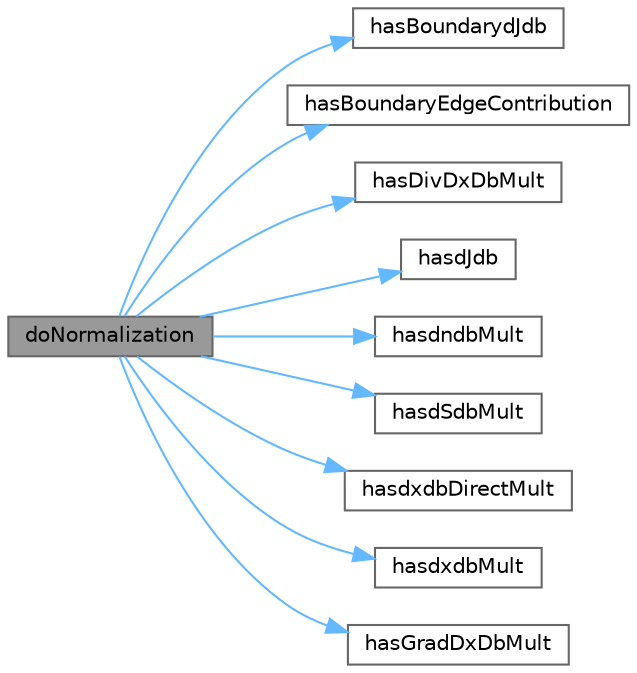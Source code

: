 digraph "doNormalization"
{
 // LATEX_PDF_SIZE
  bgcolor="transparent";
  edge [fontname=Helvetica,fontsize=10,labelfontname=Helvetica,labelfontsize=10];
  node [fontname=Helvetica,fontsize=10,shape=box,height=0.2,width=0.4];
  rankdir="LR";
  Node1 [id="Node000001",label="doNormalization",height=0.2,width=0.4,color="gray40", fillcolor="grey60", style="filled", fontcolor="black",tooltip=" "];
  Node1 -> Node2 [id="edge1_Node000001_Node000002",color="steelblue1",style="solid",tooltip=" "];
  Node2 [id="Node000002",label="hasBoundarydJdb",height=0.2,width=0.4,color="grey40", fillcolor="white", style="filled",URL="$classFoam_1_1objective.html#accd3dc494361d3b87854cb4761529808",tooltip=" "];
  Node1 -> Node3 [id="edge2_Node000001_Node000003",color="steelblue1",style="solid",tooltip=" "];
  Node3 [id="Node000003",label="hasBoundaryEdgeContribution",height=0.2,width=0.4,color="grey40", fillcolor="white", style="filled",URL="$classFoam_1_1objective.html#a32f52146682c920c4a715214e8440d42",tooltip=" "];
  Node1 -> Node4 [id="edge3_Node000001_Node000004",color="steelblue1",style="solid",tooltip=" "];
  Node4 [id="Node000004",label="hasDivDxDbMult",height=0.2,width=0.4,color="grey40", fillcolor="white", style="filled",URL="$classFoam_1_1objective.html#a98165d1c1db76264861d8a2008310e80",tooltip=" "];
  Node1 -> Node5 [id="edge4_Node000001_Node000005",color="steelblue1",style="solid",tooltip=" "];
  Node5 [id="Node000005",label="hasdJdb",height=0.2,width=0.4,color="grey40", fillcolor="white", style="filled",URL="$classFoam_1_1objective.html#ad8da7ebcfcf9cd149cc22069c9bf39fa",tooltip=" "];
  Node1 -> Node6 [id="edge5_Node000001_Node000006",color="steelblue1",style="solid",tooltip=" "];
  Node6 [id="Node000006",label="hasdndbMult",height=0.2,width=0.4,color="grey40", fillcolor="white", style="filled",URL="$classFoam_1_1objective.html#a2e41a385fa240f2a3d03f1d58a9fa498",tooltip=" "];
  Node1 -> Node7 [id="edge6_Node000001_Node000007",color="steelblue1",style="solid",tooltip=" "];
  Node7 [id="Node000007",label="hasdSdbMult",height=0.2,width=0.4,color="grey40", fillcolor="white", style="filled",URL="$classFoam_1_1objective.html#a2dffb94991f90ebcc371b00f8b9c81d1",tooltip=" "];
  Node1 -> Node8 [id="edge7_Node000001_Node000008",color="steelblue1",style="solid",tooltip=" "];
  Node8 [id="Node000008",label="hasdxdbDirectMult",height=0.2,width=0.4,color="grey40", fillcolor="white", style="filled",URL="$classFoam_1_1objective.html#aabbbf74a68f50fdccc693be02ca94646",tooltip=" "];
  Node1 -> Node9 [id="edge8_Node000001_Node000009",color="steelblue1",style="solid",tooltip=" "];
  Node9 [id="Node000009",label="hasdxdbMult",height=0.2,width=0.4,color="grey40", fillcolor="white", style="filled",URL="$classFoam_1_1objective.html#ab5305d82ed79d2890c3c6ae805b5958d",tooltip=" "];
  Node1 -> Node10 [id="edge9_Node000001_Node000010",color="steelblue1",style="solid",tooltip=" "];
  Node10 [id="Node000010",label="hasGradDxDbMult",height=0.2,width=0.4,color="grey40", fillcolor="white", style="filled",URL="$classFoam_1_1objective.html#a346d265cf916c272f3b15f520c755ec1",tooltip=" "];
}
